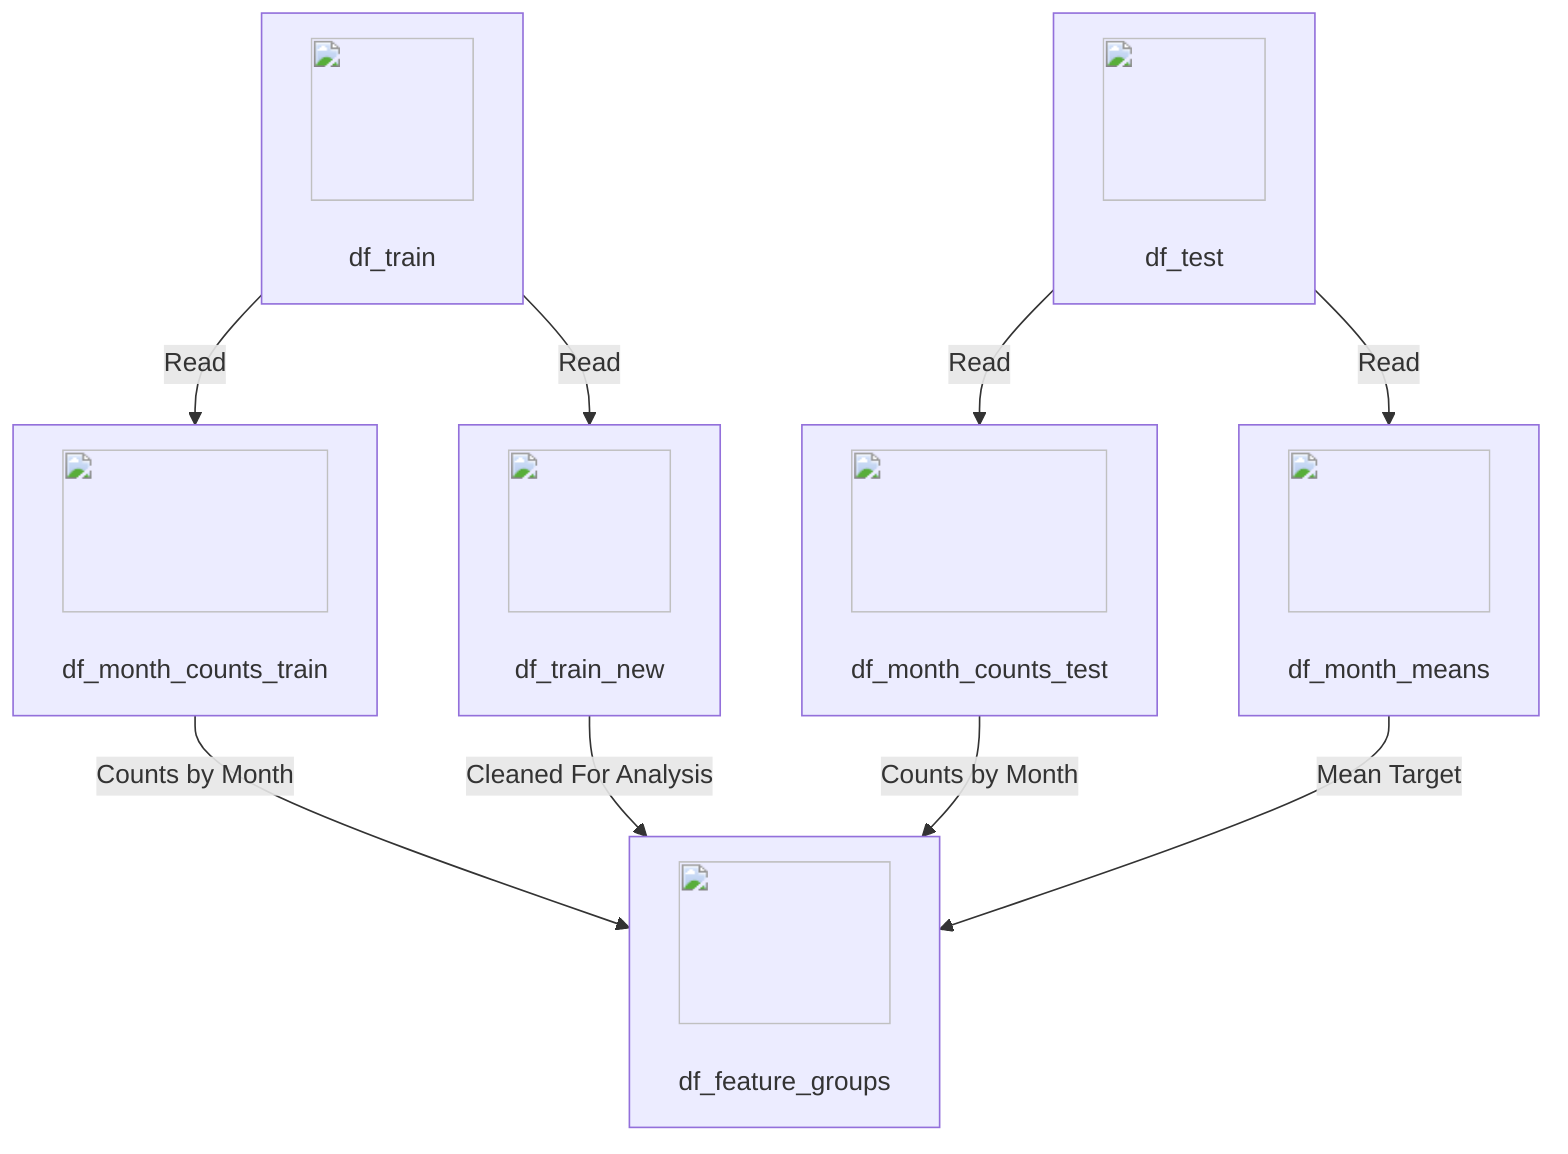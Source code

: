 graph TD
    A["<img src='icons/file.svg' width=100 height=100/> <br/> df_train"]
    B["<img src='icons/file.svg' width=100 height=100/> <br/> df_test"]
    C["<img src='icons/column_split.svg' width=100 height=100/> <br/> df_month_counts_train"]
    D["<img src='icons/column_split.svg' width=100 height=100/> <br/> df_month_counts_test"]
    E["<img src='icons/column_split.svg' width=100 height=100/> <br/> df_month_means"]
    F["<img src='icons/column_split.svg' width=100 height=100/> <br/> df_train_new"]
    G["<img src='icons/column_split.svg' width=100 height=100/> <br/> df_feature_groups"]
    
    A -->|"Read"| C
    A -->|"Read"| F
    B -->|"Read"| D
    B -->|"Read"| E
    C -->|"Counts by Month"| G
    D -->|"Counts by Month"| G
    E -->|"Mean Target"| G
    F -->|"Cleaned For Analysis"| G